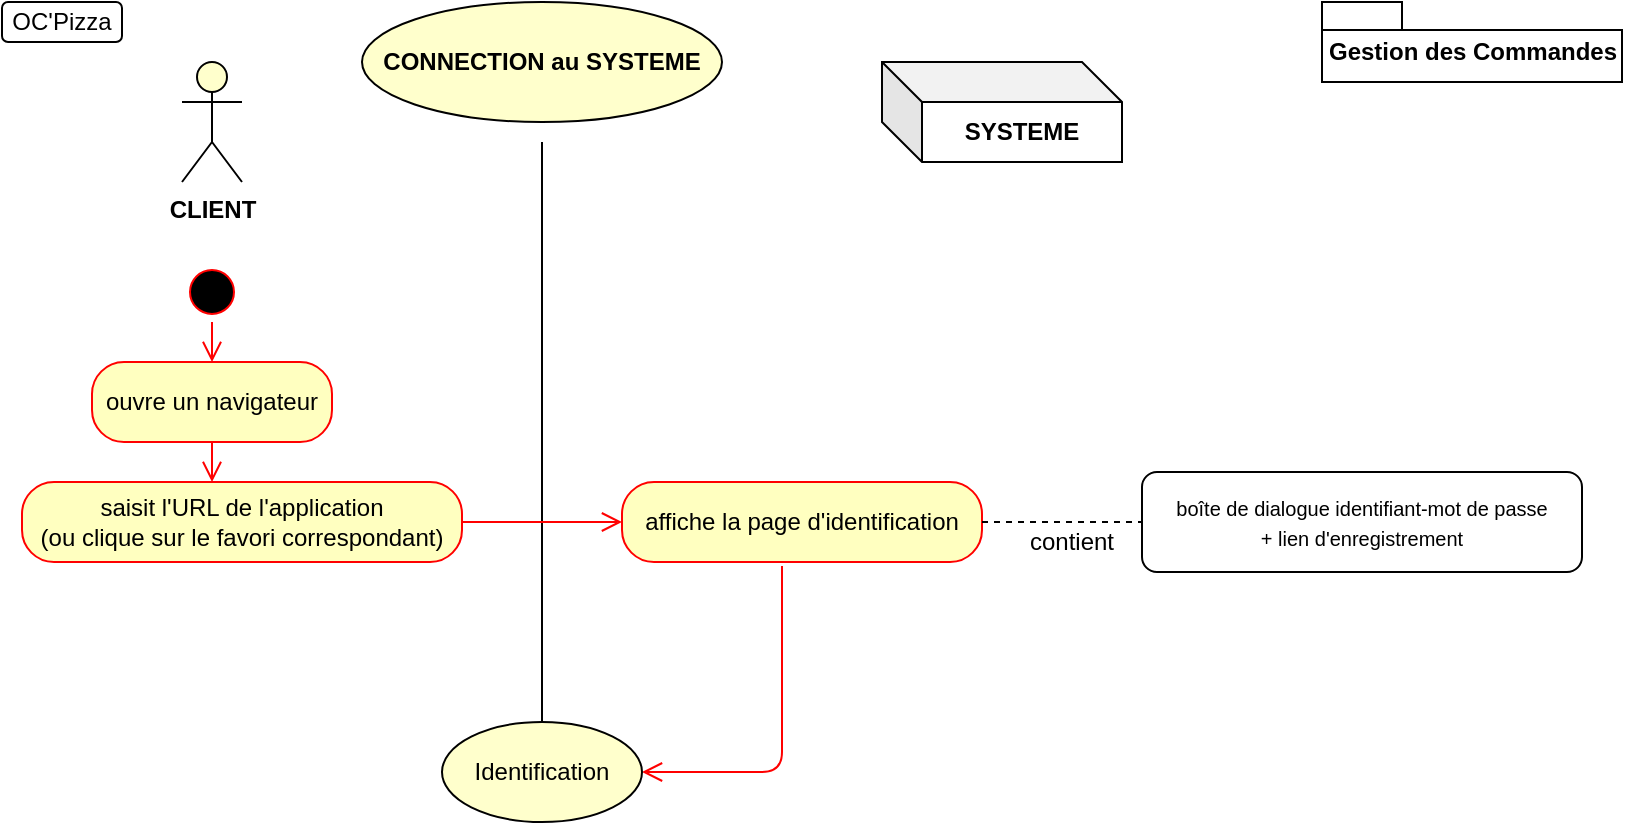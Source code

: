 <mxfile version="12.3.0" type="device" pages="1"><diagram id="lHSrjqpSZ6BG87zixngd" name="Page-1"><mxGraphModel dx="1084" dy="651" grid="1" gridSize="10" guides="1" tooltips="1" connect="1" arrows="1" fold="1" page="1" pageScale="1" pageWidth="827" pageHeight="1169" math="0" shadow="0"><root><mxCell id="0"/><mxCell id="1" parent="0"/><mxCell id="UW0DL-U-CwK31yY08B6N-1" value="" style="endArrow=none;html=1;" parent="1" source="iuqtUi2sUZWVoZQF5M-s-1" edge="1"><mxGeometry width="50" height="50" relative="1" as="geometry"><mxPoint x="280" y="1160" as="sourcePoint"/><mxPoint x="280" y="80" as="targetPoint"/></mxGeometry></mxCell><mxCell id="UW0DL-U-CwK31yY08B6N-2" value="OC'Pizza" style="rounded=1;whiteSpace=wrap;html=1;" parent="1" vertex="1"><mxGeometry x="10" y="10" width="60" height="20" as="geometry"/></mxCell><mxCell id="UW0DL-U-CwK31yY08B6N-7" value="&lt;b&gt;CLIENT&lt;/b&gt;" style="shape=umlActor;verticalLabelPosition=bottom;labelBackgroundColor=#ffffff;verticalAlign=top;html=1;outlineConnect=0;fillColor=#FFFFCC;" parent="1" vertex="1"><mxGeometry x="100" y="40" width="30" height="60" as="geometry"/></mxCell><mxCell id="UW0DL-U-CwK31yY08B6N-12" value="&lt;b&gt;CONNECTION au SYSTEME&lt;/b&gt;" style="ellipse;whiteSpace=wrap;html=1;fillColor=#FFFFCC;" parent="1" vertex="1"><mxGeometry x="190" y="10" width="180" height="60" as="geometry"/></mxCell><mxCell id="UW0DL-U-CwK31yY08B6N-14" value="&lt;b&gt;SYSTEME&lt;/b&gt;" style="shape=cube;whiteSpace=wrap;html=1;boundedLbl=1;backgroundOutline=1;darkOpacity=0.05;darkOpacity2=0.1;" parent="1" vertex="1"><mxGeometry x="450" y="40" width="120" height="50" as="geometry"/></mxCell><mxCell id="UW0DL-U-CwK31yY08B6N-15" value="Gestion des Commandes" style="shape=folder;fontStyle=1;spacingTop=10;tabWidth=40;tabHeight=14;tabPosition=left;html=1;" parent="1" vertex="1"><mxGeometry x="670" y="10" width="150" height="40" as="geometry"/></mxCell><mxCell id="UW0DL-U-CwK31yY08B6N-25" value="" style="ellipse;html=1;shape=startState;fillColor=#000000;strokeColor=#ff0000;" parent="1" vertex="1"><mxGeometry x="100" y="140" width="30" height="30" as="geometry"/></mxCell><mxCell id="UW0DL-U-CwK31yY08B6N-26" value="" style="edgeStyle=orthogonalEdgeStyle;html=1;verticalAlign=bottom;endArrow=open;endSize=8;strokeColor=#ff0000;" parent="1" source="UW0DL-U-CwK31yY08B6N-25" edge="1"><mxGeometry relative="1" as="geometry"><mxPoint x="115" y="190" as="targetPoint"/></mxGeometry></mxCell><mxCell id="UW0DL-U-CwK31yY08B6N-31" value="ouvre un navigateur" style="rounded=1;whiteSpace=wrap;html=1;arcSize=40;fontColor=#000000;fillColor=#ffffc0;strokeColor=#ff0000;" parent="1" vertex="1"><mxGeometry x="55" y="190" width="120" height="40" as="geometry"/></mxCell><mxCell id="UW0DL-U-CwK31yY08B6N-36" value="" style="edgeStyle=orthogonalEdgeStyle;html=1;verticalAlign=bottom;endArrow=open;endSize=8;strokeColor=#ff0000;" parent="1" edge="1"><mxGeometry relative="1" as="geometry"><mxPoint x="115" y="250" as="targetPoint"/><mxPoint x="115" y="245" as="sourcePoint"/><Array as="points"><mxPoint x="115" y="225"/><mxPoint x="115" y="225"/></Array></mxGeometry></mxCell><mxCell id="UW0DL-U-CwK31yY08B6N-37" value="saisit l'URL de l'application&lt;br&gt;(ou clique sur le favori correspondant)" style="rounded=1;whiteSpace=wrap;html=1;arcSize=40;fontColor=#000000;fillColor=#ffffc0;strokeColor=#ff0000;" parent="1" vertex="1"><mxGeometry x="20" y="250" width="220" height="40" as="geometry"/></mxCell><mxCell id="UW0DL-U-CwK31yY08B6N-38" value="" style="edgeStyle=orthogonalEdgeStyle;html=1;verticalAlign=bottom;endArrow=open;endSize=8;strokeColor=#ff0000;exitX=1;exitY=0.5;exitDx=0;exitDy=0;" parent="1" source="UW0DL-U-CwK31yY08B6N-37" edge="1"><mxGeometry relative="1" as="geometry"><mxPoint x="320" y="270" as="targetPoint"/></mxGeometry></mxCell><mxCell id="UW0DL-U-CwK31yY08B6N-45" value="affiche la page d'identification" style="rounded=1;whiteSpace=wrap;html=1;arcSize=40;fontColor=#000000;fillColor=#ffffc0;strokeColor=#ff0000;" parent="1" vertex="1"><mxGeometry x="320" y="250" width="180" height="40" as="geometry"/></mxCell><mxCell id="UW0DL-U-CwK31yY08B6N-46" value="" style="edgeStyle=orthogonalEdgeStyle;html=1;verticalAlign=bottom;endArrow=open;endSize=8;strokeColor=#ff0000;" parent="1" edge="1"><mxGeometry relative="1" as="geometry"><mxPoint x="330" y="395" as="targetPoint"/><mxPoint x="400" y="292" as="sourcePoint"/><Array as="points"><mxPoint x="400" y="395"/></Array></mxGeometry></mxCell><mxCell id="UW0DL-U-CwK31yY08B6N-47" value="&lt;font style=&quot;font-size: 10px&quot;&gt;boîte de dialogue identifiant-mot de passe&lt;br&gt;+ lien d'enregistrement&lt;br&gt;&lt;/font&gt;" style="rounded=1;whiteSpace=wrap;html=1;" parent="1" vertex="1"><mxGeometry x="580" y="245" width="220" height="50" as="geometry"/></mxCell><mxCell id="UW0DL-U-CwK31yY08B6N-48" value="" style="endArrow=none;dashed=1;html=1;entryX=0;entryY=0.5;entryDx=0;entryDy=0;" parent="1" source="UW0DL-U-CwK31yY08B6N-45" target="UW0DL-U-CwK31yY08B6N-47" edge="1"><mxGeometry width="50" height="50" relative="1" as="geometry"><mxPoint x="485" y="565" as="sourcePoint"/><mxPoint x="535" y="515" as="targetPoint"/></mxGeometry></mxCell><mxCell id="UW0DL-U-CwK31yY08B6N-49" value="contient" style="text;html=1;strokeColor=none;fillColor=none;align=center;verticalAlign=middle;whiteSpace=wrap;rounded=0;" parent="1" vertex="1"><mxGeometry x="525" y="270" width="40" height="20" as="geometry"/></mxCell><mxCell id="iuqtUi2sUZWVoZQF5M-s-1" value="Identification" style="ellipse;whiteSpace=wrap;html=1;fillColor=#FFFFCC;" parent="1" vertex="1"><mxGeometry x="230" y="370" width="100" height="50" as="geometry"/></mxCell><mxCell id="iuqtUi2sUZWVoZQF5M-s-2" value="" style="endArrow=none;html=1;exitX=0.5;exitY=0;exitDx=0;exitDy=0;" parent="1" edge="1" source="iuqtUi2sUZWVoZQF5M-s-1"><mxGeometry width="50" height="50" relative="1" as="geometry"><mxPoint x="280" y="350" as="sourcePoint"/><mxPoint x="280" y="370" as="targetPoint"/></mxGeometry></mxCell></root></mxGraphModel></diagram></mxfile>